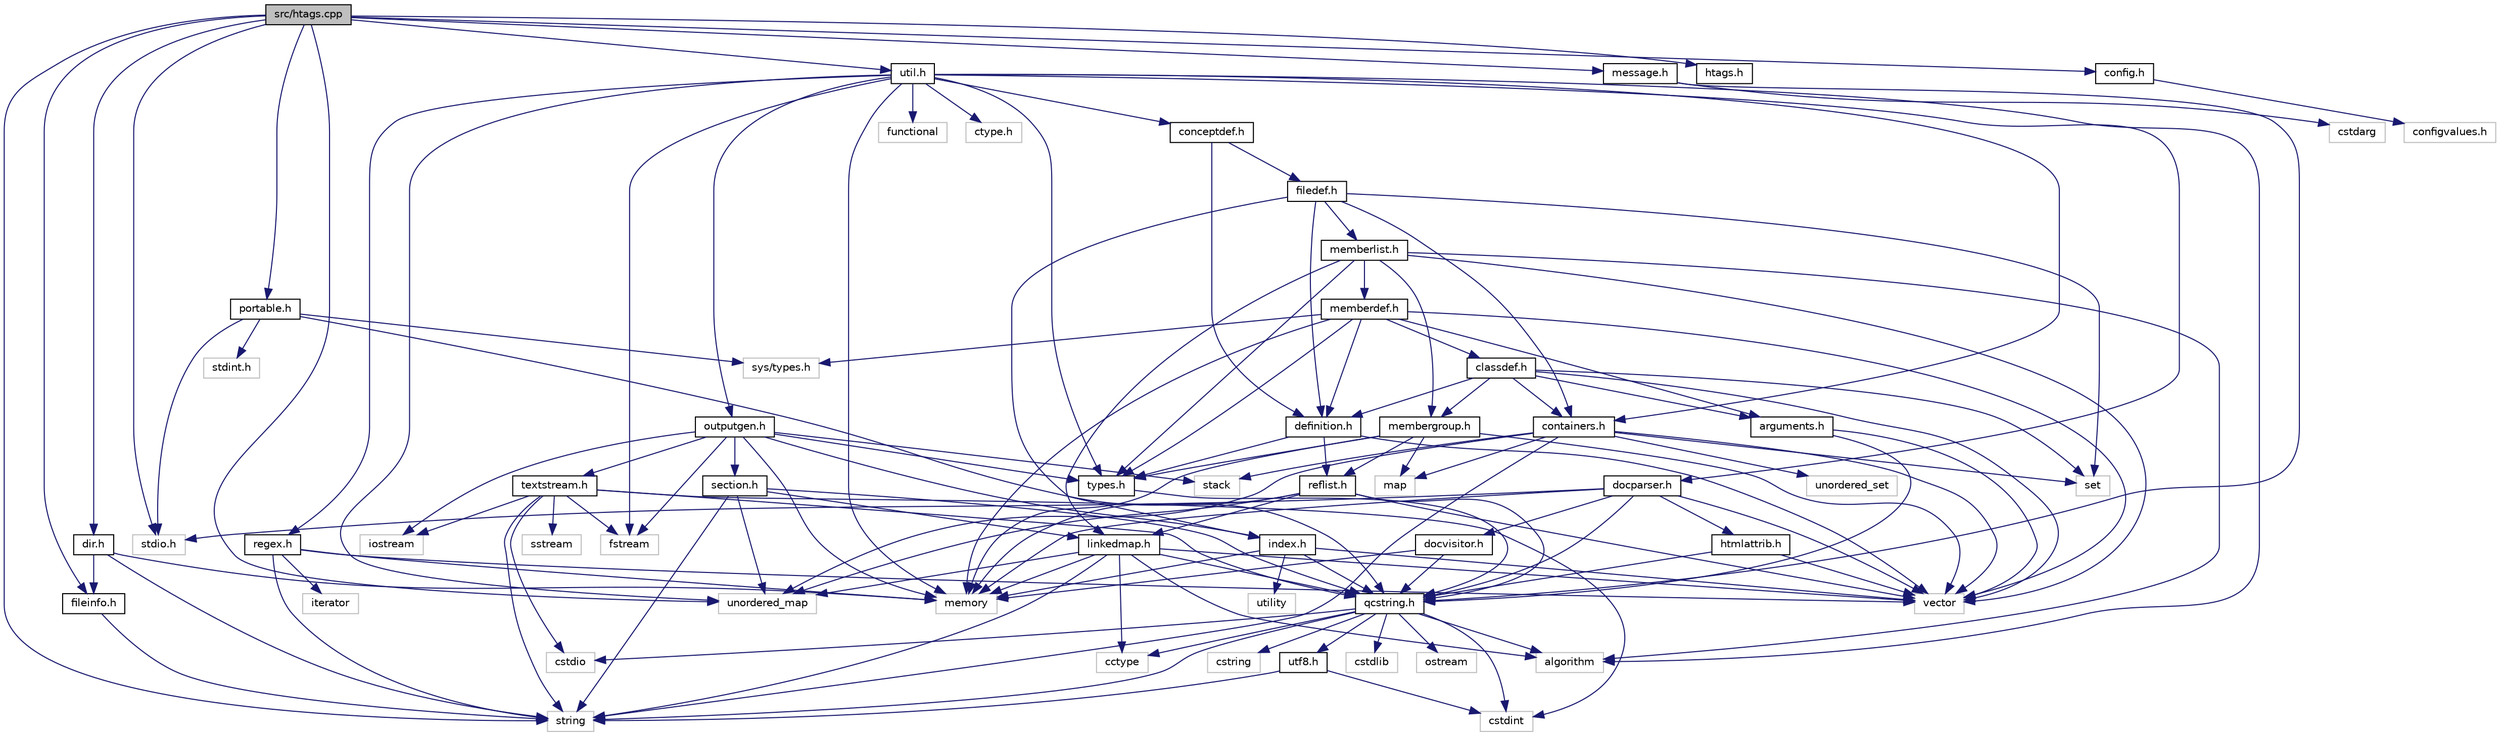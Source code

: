 digraph "src/htags.cpp"
{
 // INTERACTIVE_SVG=YES
 // LATEX_PDF_SIZE
  edge [fontname="Helvetica",fontsize="10",labelfontname="Helvetica",labelfontsize="10"];
  node [fontname="Helvetica",fontsize="10",shape=record];
  Node1 [label="src/htags.cpp",height=0.2,width=0.4,color="black", fillcolor="grey75", style="filled", fontcolor="black",tooltip=" "];
  Node1 -> Node2 [color="midnightblue",fontsize="10",style="solid",fontname="Helvetica"];
  Node2 [label="stdio.h",height=0.2,width=0.4,color="grey75", fillcolor="white", style="filled",tooltip=" "];
  Node1 -> Node3 [color="midnightblue",fontsize="10",style="solid",fontname="Helvetica"];
  Node3 [label="unordered_map",height=0.2,width=0.4,color="grey75", fillcolor="white", style="filled",tooltip=" "];
  Node1 -> Node4 [color="midnightblue",fontsize="10",style="solid",fontname="Helvetica"];
  Node4 [label="string",height=0.2,width=0.4,color="grey75", fillcolor="white", style="filled",tooltip=" "];
  Node1 -> Node5 [color="midnightblue",fontsize="10",style="solid",fontname="Helvetica"];
  Node5 [label="htags.h",height=0.2,width=0.4,color="black", fillcolor="white", style="filled",URL="$d7/d85/htags_8h.html",tooltip=" "];
  Node1 -> Node6 [color="midnightblue",fontsize="10",style="solid",fontname="Helvetica"];
  Node6 [label="util.h",height=0.2,width=0.4,color="black", fillcolor="white", style="filled",URL="$d8/d3c/util_8h.html",tooltip="A bunch of utility functions."];
  Node6 -> Node7 [color="midnightblue",fontsize="10",style="solid",fontname="Helvetica"];
  Node7 [label="memory",height=0.2,width=0.4,color="grey75", fillcolor="white", style="filled",tooltip=" "];
  Node6 -> Node3 [color="midnightblue",fontsize="10",style="solid",fontname="Helvetica"];
  Node6 -> Node8 [color="midnightblue",fontsize="10",style="solid",fontname="Helvetica"];
  Node8 [label="algorithm",height=0.2,width=0.4,color="grey75", fillcolor="white", style="filled",tooltip=" "];
  Node6 -> Node9 [color="midnightblue",fontsize="10",style="solid",fontname="Helvetica"];
  Node9 [label="functional",height=0.2,width=0.4,color="grey75", fillcolor="white", style="filled",tooltip=" "];
  Node6 -> Node10 [color="midnightblue",fontsize="10",style="solid",fontname="Helvetica"];
  Node10 [label="fstream",height=0.2,width=0.4,color="grey75", fillcolor="white", style="filled",tooltip=" "];
  Node6 -> Node11 [color="midnightblue",fontsize="10",style="solid",fontname="Helvetica"];
  Node11 [label="ctype.h",height=0.2,width=0.4,color="grey75", fillcolor="white", style="filled",tooltip=" "];
  Node6 -> Node12 [color="midnightblue",fontsize="10",style="solid",fontname="Helvetica"];
  Node12 [label="types.h",height=0.2,width=0.4,color="black", fillcolor="white", style="filled",URL="$d9/d49/types_8h.html",tooltip="This file contains a number of basic enums and types."];
  Node12 -> Node13 [color="midnightblue",fontsize="10",style="solid",fontname="Helvetica"];
  Node13 [label="qcstring.h",height=0.2,width=0.4,color="black", fillcolor="white", style="filled",URL="$d7/d5c/qcstring_8h.html",tooltip=" "];
  Node13 -> Node4 [color="midnightblue",fontsize="10",style="solid",fontname="Helvetica"];
  Node13 -> Node8 [color="midnightblue",fontsize="10",style="solid",fontname="Helvetica"];
  Node13 -> Node14 [color="midnightblue",fontsize="10",style="solid",fontname="Helvetica"];
  Node14 [label="cctype",height=0.2,width=0.4,color="grey75", fillcolor="white", style="filled",tooltip=" "];
  Node13 -> Node15 [color="midnightblue",fontsize="10",style="solid",fontname="Helvetica"];
  Node15 [label="cstring",height=0.2,width=0.4,color="grey75", fillcolor="white", style="filled",tooltip=" "];
  Node13 -> Node16 [color="midnightblue",fontsize="10",style="solid",fontname="Helvetica"];
  Node16 [label="cstdio",height=0.2,width=0.4,color="grey75", fillcolor="white", style="filled",tooltip=" "];
  Node13 -> Node17 [color="midnightblue",fontsize="10",style="solid",fontname="Helvetica"];
  Node17 [label="cstdlib",height=0.2,width=0.4,color="grey75", fillcolor="white", style="filled",tooltip=" "];
  Node13 -> Node18 [color="midnightblue",fontsize="10",style="solid",fontname="Helvetica"];
  Node18 [label="cstdint",height=0.2,width=0.4,color="grey75", fillcolor="white", style="filled",tooltip=" "];
  Node13 -> Node19 [color="midnightblue",fontsize="10",style="solid",fontname="Helvetica"];
  Node19 [label="ostream",height=0.2,width=0.4,color="grey75", fillcolor="white", style="filled",tooltip=" "];
  Node13 -> Node20 [color="midnightblue",fontsize="10",style="solid",fontname="Helvetica"];
  Node20 [label="utf8.h",height=0.2,width=0.4,color="black", fillcolor="white", style="filled",URL="$db/d7c/utf8_8h.html",tooltip="Various UTF8 related helper functions."];
  Node20 -> Node18 [color="midnightblue",fontsize="10",style="solid",fontname="Helvetica"];
  Node20 -> Node4 [color="midnightblue",fontsize="10",style="solid",fontname="Helvetica"];
  Node6 -> Node21 [color="midnightblue",fontsize="10",style="solid",fontname="Helvetica"];
  Node21 [label="docparser.h",height=0.2,width=0.4,color="black", fillcolor="white", style="filled",URL="$de/d9c/docparser_8h.html",tooltip=" "];
  Node21 -> Node2 [color="midnightblue",fontsize="10",style="solid",fontname="Helvetica"];
  Node21 -> Node22 [color="midnightblue",fontsize="10",style="solid",fontname="Helvetica"];
  Node22 [label="vector",height=0.2,width=0.4,color="grey75", fillcolor="white", style="filled",tooltip=" "];
  Node21 -> Node7 [color="midnightblue",fontsize="10",style="solid",fontname="Helvetica"];
  Node21 -> Node13 [color="midnightblue",fontsize="10",style="solid",fontname="Helvetica"];
  Node21 -> Node23 [color="midnightblue",fontsize="10",style="solid",fontname="Helvetica"];
  Node23 [label="docvisitor.h",height=0.2,width=0.4,color="black", fillcolor="white", style="filled",URL="$d2/d3c/docvisitor_8h.html",tooltip=" "];
  Node23 -> Node7 [color="midnightblue",fontsize="10",style="solid",fontname="Helvetica"];
  Node23 -> Node13 [color="midnightblue",fontsize="10",style="solid",fontname="Helvetica"];
  Node21 -> Node24 [color="midnightblue",fontsize="10",style="solid",fontname="Helvetica"];
  Node24 [label="htmlattrib.h",height=0.2,width=0.4,color="black", fillcolor="white", style="filled",URL="$d0/d73/htmlattrib_8h.html",tooltip=" "];
  Node24 -> Node22 [color="midnightblue",fontsize="10",style="solid",fontname="Helvetica"];
  Node24 -> Node13 [color="midnightblue",fontsize="10",style="solid",fontname="Helvetica"];
  Node6 -> Node25 [color="midnightblue",fontsize="10",style="solid",fontname="Helvetica"];
  Node25 [label="containers.h",height=0.2,width=0.4,color="black", fillcolor="white", style="filled",URL="$d5/d75/containers_8h.html",tooltip=" "];
  Node25 -> Node22 [color="midnightblue",fontsize="10",style="solid",fontname="Helvetica"];
  Node25 -> Node4 [color="midnightblue",fontsize="10",style="solid",fontname="Helvetica"];
  Node25 -> Node26 [color="midnightblue",fontsize="10",style="solid",fontname="Helvetica"];
  Node26 [label="set",height=0.2,width=0.4,color="grey75", fillcolor="white", style="filled",tooltip=" "];
  Node25 -> Node27 [color="midnightblue",fontsize="10",style="solid",fontname="Helvetica"];
  Node27 [label="map",height=0.2,width=0.4,color="grey75", fillcolor="white", style="filled",tooltip=" "];
  Node25 -> Node28 [color="midnightblue",fontsize="10",style="solid",fontname="Helvetica"];
  Node28 [label="unordered_set",height=0.2,width=0.4,color="grey75", fillcolor="white", style="filled",tooltip=" "];
  Node25 -> Node3 [color="midnightblue",fontsize="10",style="solid",fontname="Helvetica"];
  Node25 -> Node29 [color="midnightblue",fontsize="10",style="solid",fontname="Helvetica"];
  Node29 [label="stack",height=0.2,width=0.4,color="grey75", fillcolor="white", style="filled",tooltip=" "];
  Node6 -> Node30 [color="midnightblue",fontsize="10",style="solid",fontname="Helvetica"];
  Node30 [label="outputgen.h",height=0.2,width=0.4,color="black", fillcolor="white", style="filled",URL="$df/d06/outputgen_8h.html",tooltip=" "];
  Node30 -> Node7 [color="midnightblue",fontsize="10",style="solid",fontname="Helvetica"];
  Node30 -> Node29 [color="midnightblue",fontsize="10",style="solid",fontname="Helvetica"];
  Node30 -> Node31 [color="midnightblue",fontsize="10",style="solid",fontname="Helvetica"];
  Node31 [label="iostream",height=0.2,width=0.4,color="grey75", fillcolor="white", style="filled",tooltip=" "];
  Node30 -> Node10 [color="midnightblue",fontsize="10",style="solid",fontname="Helvetica"];
  Node30 -> Node12 [color="midnightblue",fontsize="10",style="solid",fontname="Helvetica"];
  Node30 -> Node32 [color="midnightblue",fontsize="10",style="solid",fontname="Helvetica"];
  Node32 [label="index.h",height=0.2,width=0.4,color="black", fillcolor="white", style="filled",URL="$d1/db5/index_8h.html",tooltip=" "];
  Node32 -> Node33 [color="midnightblue",fontsize="10",style="solid",fontname="Helvetica"];
  Node33 [label="utility",height=0.2,width=0.4,color="grey75", fillcolor="white", style="filled",tooltip=" "];
  Node32 -> Node22 [color="midnightblue",fontsize="10",style="solid",fontname="Helvetica"];
  Node32 -> Node7 [color="midnightblue",fontsize="10",style="solid",fontname="Helvetica"];
  Node32 -> Node13 [color="midnightblue",fontsize="10",style="solid",fontname="Helvetica"];
  Node30 -> Node34 [color="midnightblue",fontsize="10",style="solid",fontname="Helvetica"];
  Node34 [label="section.h",height=0.2,width=0.4,color="black", fillcolor="white", style="filled",URL="$d1/d2a/section_8h.html",tooltip=" "];
  Node34 -> Node4 [color="midnightblue",fontsize="10",style="solid",fontname="Helvetica"];
  Node34 -> Node3 [color="midnightblue",fontsize="10",style="solid",fontname="Helvetica"];
  Node34 -> Node13 [color="midnightblue",fontsize="10",style="solid",fontname="Helvetica"];
  Node34 -> Node35 [color="midnightblue",fontsize="10",style="solid",fontname="Helvetica"];
  Node35 [label="linkedmap.h",height=0.2,width=0.4,color="black", fillcolor="white", style="filled",URL="$da/de1/linkedmap_8h.html",tooltip=" "];
  Node35 -> Node3 [color="midnightblue",fontsize="10",style="solid",fontname="Helvetica"];
  Node35 -> Node22 [color="midnightblue",fontsize="10",style="solid",fontname="Helvetica"];
  Node35 -> Node7 [color="midnightblue",fontsize="10",style="solid",fontname="Helvetica"];
  Node35 -> Node4 [color="midnightblue",fontsize="10",style="solid",fontname="Helvetica"];
  Node35 -> Node8 [color="midnightblue",fontsize="10",style="solid",fontname="Helvetica"];
  Node35 -> Node14 [color="midnightblue",fontsize="10",style="solid",fontname="Helvetica"];
  Node35 -> Node13 [color="midnightblue",fontsize="10",style="solid",fontname="Helvetica"];
  Node30 -> Node36 [color="midnightblue",fontsize="10",style="solid",fontname="Helvetica"];
  Node36 [label="textstream.h",height=0.2,width=0.4,color="black", fillcolor="white", style="filled",URL="$d4/d7d/textstream_8h.html",tooltip=" "];
  Node36 -> Node4 [color="midnightblue",fontsize="10",style="solid",fontname="Helvetica"];
  Node36 -> Node31 [color="midnightblue",fontsize="10",style="solid",fontname="Helvetica"];
  Node36 -> Node37 [color="midnightblue",fontsize="10",style="solid",fontname="Helvetica"];
  Node37 [label="sstream",height=0.2,width=0.4,color="grey75", fillcolor="white", style="filled",tooltip=" "];
  Node36 -> Node18 [color="midnightblue",fontsize="10",style="solid",fontname="Helvetica"];
  Node36 -> Node16 [color="midnightblue",fontsize="10",style="solid",fontname="Helvetica"];
  Node36 -> Node10 [color="midnightblue",fontsize="10",style="solid",fontname="Helvetica"];
  Node36 -> Node13 [color="midnightblue",fontsize="10",style="solid",fontname="Helvetica"];
  Node6 -> Node38 [color="midnightblue",fontsize="10",style="solid",fontname="Helvetica"];
  Node38 [label="regex.h",height=0.2,width=0.4,color="black", fillcolor="white", style="filled",URL="$d1/d21/regex_8h.html",tooltip=" "];
  Node38 -> Node7 [color="midnightblue",fontsize="10",style="solid",fontname="Helvetica"];
  Node38 -> Node4 [color="midnightblue",fontsize="10",style="solid",fontname="Helvetica"];
  Node38 -> Node22 [color="midnightblue",fontsize="10",style="solid",fontname="Helvetica"];
  Node38 -> Node39 [color="midnightblue",fontsize="10",style="solid",fontname="Helvetica"];
  Node39 [label="iterator",height=0.2,width=0.4,color="grey75", fillcolor="white", style="filled",tooltip=" "];
  Node6 -> Node40 [color="midnightblue",fontsize="10",style="solid",fontname="Helvetica"];
  Node40 [label="conceptdef.h",height=0.2,width=0.4,color="black", fillcolor="white", style="filled",URL="$da/df1/conceptdef_8h.html",tooltip=" "];
  Node40 -> Node41 [color="midnightblue",fontsize="10",style="solid",fontname="Helvetica"];
  Node41 [label="definition.h",height=0.2,width=0.4,color="black", fillcolor="white", style="filled",URL="$df/da1/definition_8h.html",tooltip=" "];
  Node41 -> Node22 [color="midnightblue",fontsize="10",style="solid",fontname="Helvetica"];
  Node41 -> Node12 [color="midnightblue",fontsize="10",style="solid",fontname="Helvetica"];
  Node41 -> Node42 [color="midnightblue",fontsize="10",style="solid",fontname="Helvetica"];
  Node42 [label="reflist.h",height=0.2,width=0.4,color="black", fillcolor="white", style="filled",URL="$d1/d02/reflist_8h.html",tooltip=" "];
  Node42 -> Node22 [color="midnightblue",fontsize="10",style="solid",fontname="Helvetica"];
  Node42 -> Node3 [color="midnightblue",fontsize="10",style="solid",fontname="Helvetica"];
  Node42 -> Node7 [color="midnightblue",fontsize="10",style="solid",fontname="Helvetica"];
  Node42 -> Node13 [color="midnightblue",fontsize="10",style="solid",fontname="Helvetica"];
  Node42 -> Node35 [color="midnightblue",fontsize="10",style="solid",fontname="Helvetica"];
  Node40 -> Node43 [color="midnightblue",fontsize="10",style="solid",fontname="Helvetica"];
  Node43 [label="filedef.h",height=0.2,width=0.4,color="black", fillcolor="white", style="filled",URL="$d4/d3a/filedef_8h.html",tooltip=" "];
  Node43 -> Node26 [color="midnightblue",fontsize="10",style="solid",fontname="Helvetica"];
  Node43 -> Node32 [color="midnightblue",fontsize="10",style="solid",fontname="Helvetica"];
  Node43 -> Node41 [color="midnightblue",fontsize="10",style="solid",fontname="Helvetica"];
  Node43 -> Node44 [color="midnightblue",fontsize="10",style="solid",fontname="Helvetica"];
  Node44 [label="memberlist.h",height=0.2,width=0.4,color="black", fillcolor="white", style="filled",URL="$dd/d78/memberlist_8h.html",tooltip=" "];
  Node44 -> Node22 [color="midnightblue",fontsize="10",style="solid",fontname="Helvetica"];
  Node44 -> Node8 [color="midnightblue",fontsize="10",style="solid",fontname="Helvetica"];
  Node44 -> Node45 [color="midnightblue",fontsize="10",style="solid",fontname="Helvetica"];
  Node45 [label="memberdef.h",height=0.2,width=0.4,color="black", fillcolor="white", style="filled",URL="$d4/d46/memberdef_8h.html",tooltip=" "];
  Node45 -> Node22 [color="midnightblue",fontsize="10",style="solid",fontname="Helvetica"];
  Node45 -> Node7 [color="midnightblue",fontsize="10",style="solid",fontname="Helvetica"];
  Node45 -> Node46 [color="midnightblue",fontsize="10",style="solid",fontname="Helvetica"];
  Node46 [label="sys/types.h",height=0.2,width=0.4,color="grey75", fillcolor="white", style="filled",tooltip=" "];
  Node45 -> Node12 [color="midnightblue",fontsize="10",style="solid",fontname="Helvetica"];
  Node45 -> Node41 [color="midnightblue",fontsize="10",style="solid",fontname="Helvetica"];
  Node45 -> Node47 [color="midnightblue",fontsize="10",style="solid",fontname="Helvetica"];
  Node47 [label="arguments.h",height=0.2,width=0.4,color="black", fillcolor="white", style="filled",URL="$df/d9b/arguments_8h.html",tooltip=" "];
  Node47 -> Node22 [color="midnightblue",fontsize="10",style="solid",fontname="Helvetica"];
  Node47 -> Node13 [color="midnightblue",fontsize="10",style="solid",fontname="Helvetica"];
  Node45 -> Node48 [color="midnightblue",fontsize="10",style="solid",fontname="Helvetica"];
  Node48 [label="classdef.h",height=0.2,width=0.4,color="black", fillcolor="white", style="filled",URL="$d1/da6/classdef_8h.html",tooltip=" "];
  Node48 -> Node22 [color="midnightblue",fontsize="10",style="solid",fontname="Helvetica"];
  Node48 -> Node26 [color="midnightblue",fontsize="10",style="solid",fontname="Helvetica"];
  Node48 -> Node25 [color="midnightblue",fontsize="10",style="solid",fontname="Helvetica"];
  Node48 -> Node41 [color="midnightblue",fontsize="10",style="solid",fontname="Helvetica"];
  Node48 -> Node47 [color="midnightblue",fontsize="10",style="solid",fontname="Helvetica"];
  Node48 -> Node49 [color="midnightblue",fontsize="10",style="solid",fontname="Helvetica"];
  Node49 [label="membergroup.h",height=0.2,width=0.4,color="black", fillcolor="white", style="filled",URL="$d9/d11/membergroup_8h.html",tooltip=" "];
  Node49 -> Node22 [color="midnightblue",fontsize="10",style="solid",fontname="Helvetica"];
  Node49 -> Node27 [color="midnightblue",fontsize="10",style="solid",fontname="Helvetica"];
  Node49 -> Node7 [color="midnightblue",fontsize="10",style="solid",fontname="Helvetica"];
  Node49 -> Node12 [color="midnightblue",fontsize="10",style="solid",fontname="Helvetica"];
  Node49 -> Node42 [color="midnightblue",fontsize="10",style="solid",fontname="Helvetica"];
  Node44 -> Node35 [color="midnightblue",fontsize="10",style="solid",fontname="Helvetica"];
  Node44 -> Node12 [color="midnightblue",fontsize="10",style="solid",fontname="Helvetica"];
  Node44 -> Node49 [color="midnightblue",fontsize="10",style="solid",fontname="Helvetica"];
  Node43 -> Node25 [color="midnightblue",fontsize="10",style="solid",fontname="Helvetica"];
  Node1 -> Node50 [color="midnightblue",fontsize="10",style="solid",fontname="Helvetica"];
  Node50 [label="message.h",height=0.2,width=0.4,color="black", fillcolor="white", style="filled",URL="$d2/d0d/message_8h.html",tooltip=" "];
  Node50 -> Node51 [color="midnightblue",fontsize="10",style="solid",fontname="Helvetica"];
  Node51 [label="cstdarg",height=0.2,width=0.4,color="grey75", fillcolor="white", style="filled",tooltip=" "];
  Node50 -> Node13 [color="midnightblue",fontsize="10",style="solid",fontname="Helvetica"];
  Node1 -> Node52 [color="midnightblue",fontsize="10",style="solid",fontname="Helvetica"];
  Node52 [label="config.h",height=0.2,width=0.4,color="black", fillcolor="white", style="filled",URL="$db/d16/config_8h.html",tooltip=" "];
  Node52 -> Node53 [color="midnightblue",fontsize="10",style="solid",fontname="Helvetica"];
  Node53 [label="configvalues.h",height=0.2,width=0.4,color="grey75", fillcolor="white", style="filled",tooltip=" "];
  Node1 -> Node54 [color="midnightblue",fontsize="10",style="solid",fontname="Helvetica"];
  Node54 [label="portable.h",height=0.2,width=0.4,color="black", fillcolor="white", style="filled",URL="$d2/de2/portable_8h.html",tooltip="Portable versions of functions that are platform dependent."];
  Node54 -> Node2 [color="midnightblue",fontsize="10",style="solid",fontname="Helvetica"];
  Node54 -> Node46 [color="midnightblue",fontsize="10",style="solid",fontname="Helvetica"];
  Node54 -> Node55 [color="midnightblue",fontsize="10",style="solid",fontname="Helvetica"];
  Node55 [label="stdint.h",height=0.2,width=0.4,color="grey75", fillcolor="white", style="filled",tooltip=" "];
  Node54 -> Node13 [color="midnightblue",fontsize="10",style="solid",fontname="Helvetica"];
  Node1 -> Node56 [color="midnightblue",fontsize="10",style="solid",fontname="Helvetica"];
  Node56 [label="fileinfo.h",height=0.2,width=0.4,color="black", fillcolor="white", style="filled",URL="$df/d45/fileinfo_8h.html",tooltip=" "];
  Node56 -> Node4 [color="midnightblue",fontsize="10",style="solid",fontname="Helvetica"];
  Node1 -> Node57 [color="midnightblue",fontsize="10",style="solid",fontname="Helvetica"];
  Node57 [label="dir.h",height=0.2,width=0.4,color="black", fillcolor="white", style="filled",URL="$df/d9c/dir_8h.html",tooltip=" "];
  Node57 -> Node4 [color="midnightblue",fontsize="10",style="solid",fontname="Helvetica"];
  Node57 -> Node7 [color="midnightblue",fontsize="10",style="solid",fontname="Helvetica"];
  Node57 -> Node56 [color="midnightblue",fontsize="10",style="solid",fontname="Helvetica"];
}
